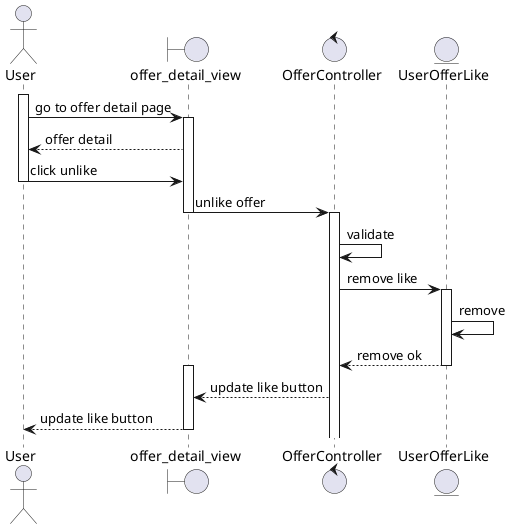 @startuml
actor User
boundary offer_detail_view
control OfferController
entity UserOfferLike

activate User
User -> offer_detail_view: go to offer detail page
activate offer_detail_view
User <-- offer_detail_view: offer detail
User -> offer_detail_view: click unlike
deactivate User
offer_detail_view ->OfferController:unlike offer
deactivate offer_detail_view
activate OfferController
OfferController -> OfferController : validate
OfferController -> UserOfferLike : remove like
activate UserOfferLike
UserOfferLike -> UserOfferLike:remove
UserOfferLike --> OfferController : remove ok
deactivate UserOfferLike
activate offer_detail_view
offer_detail_view <-- OfferController : update like button
offer_detail_view -->User :update like button
deactivate offer_detail_view
@enduml